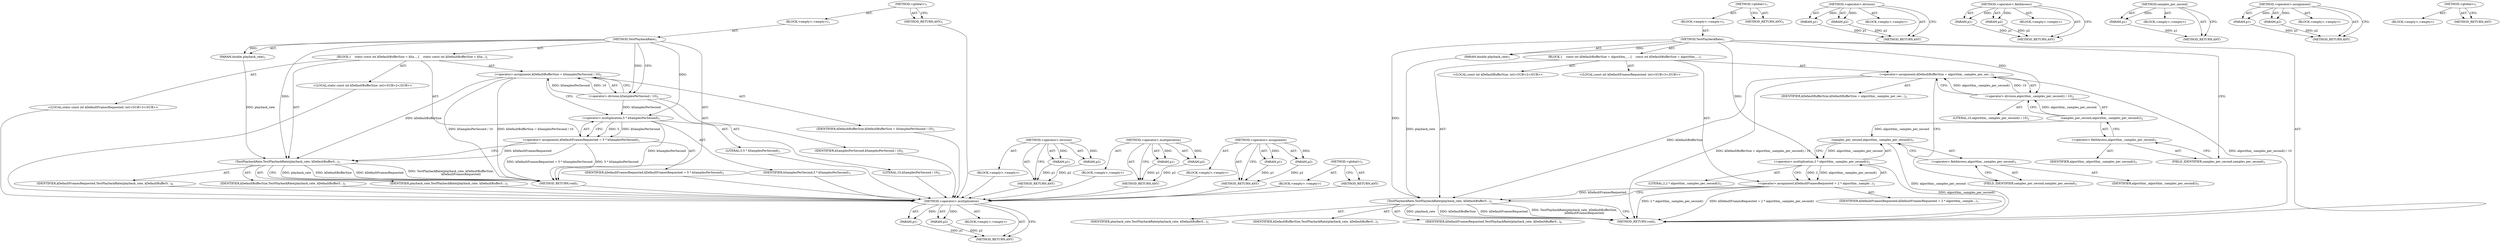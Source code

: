 digraph "&lt;global&gt;" {
vulnerable_6 [label=<(METHOD,&lt;global&gt;)<SUB>1</SUB>>];
vulnerable_7 [label=<(BLOCK,&lt;empty&gt;,&lt;empty&gt;)<SUB>1</SUB>>];
vulnerable_8 [label=<(METHOD,TestPlaybackRate)<SUB>1</SUB>>];
vulnerable_9 [label=<(PARAM,double playback_rate)<SUB>1</SUB>>];
vulnerable_10 [label=<(BLOCK,{
    static const int kDefaultBufferSize = kSa...,{
    static const int kDefaultBufferSize = kSa...)<SUB>1</SUB>>];
vulnerable_11 [label="<(LOCAL,static const int kDefaultBufferSize: int)<SUB>2</SUB>>"];
vulnerable_12 [label=<(&lt;operator&gt;.assignment,kDefaultBufferSize = kSamplesPerSecond / 10)<SUB>2</SUB>>];
vulnerable_13 [label=<(IDENTIFIER,kDefaultBufferSize,kDefaultBufferSize = kSamplesPerSecond / 10)<SUB>2</SUB>>];
vulnerable_14 [label=<(&lt;operator&gt;.division,kSamplesPerSecond / 10)<SUB>2</SUB>>];
vulnerable_15 [label=<(IDENTIFIER,kSamplesPerSecond,kSamplesPerSecond / 10)<SUB>2</SUB>>];
vulnerable_16 [label=<(LITERAL,10,kSamplesPerSecond / 10)<SUB>2</SUB>>];
vulnerable_17 [label="<(LOCAL,static const int kDefaultFramesRequested: int)<SUB>3</SUB>>"];
vulnerable_18 [label=<(&lt;operator&gt;.assignment,kDefaultFramesRequested = 5 * kSamplesPerSecond)<SUB>3</SUB>>];
vulnerable_19 [label=<(IDENTIFIER,kDefaultFramesRequested,kDefaultFramesRequested = 5 * kSamplesPerSecond)<SUB>3</SUB>>];
vulnerable_20 [label=<(&lt;operator&gt;.multiplication,5 * kSamplesPerSecond)<SUB>3</SUB>>];
vulnerable_21 [label=<(LITERAL,5,5 * kSamplesPerSecond)<SUB>3</SUB>>];
vulnerable_22 [label=<(IDENTIFIER,kSamplesPerSecond,5 * kSamplesPerSecond)<SUB>3</SUB>>];
vulnerable_23 [label=<(TestPlaybackRate,TestPlaybackRate(playback_rate, kDefaultBufferS...)<SUB>5</SUB>>];
vulnerable_24 [label=<(IDENTIFIER,playback_rate,TestPlaybackRate(playback_rate, kDefaultBufferS...)<SUB>5</SUB>>];
vulnerable_25 [label=<(IDENTIFIER,kDefaultBufferSize,TestPlaybackRate(playback_rate, kDefaultBufferS...)<SUB>5</SUB>>];
vulnerable_26 [label=<(IDENTIFIER,kDefaultFramesRequested,TestPlaybackRate(playback_rate, kDefaultBufferS...)<SUB>6</SUB>>];
vulnerable_27 [label=<(METHOD_RETURN,void)<SUB>1</SUB>>];
vulnerable_29 [label=<(METHOD_RETURN,ANY)<SUB>1</SUB>>];
vulnerable_51 [label=<(METHOD,&lt;operator&gt;.division)>];
vulnerable_52 [label=<(PARAM,p1)>];
vulnerable_53 [label=<(PARAM,p2)>];
vulnerable_54 [label=<(BLOCK,&lt;empty&gt;,&lt;empty&gt;)>];
vulnerable_55 [label=<(METHOD_RETURN,ANY)>];
vulnerable_56 [label=<(METHOD,&lt;operator&gt;.multiplication)>];
vulnerable_57 [label=<(PARAM,p1)>];
vulnerable_58 [label=<(PARAM,p2)>];
vulnerable_59 [label=<(BLOCK,&lt;empty&gt;,&lt;empty&gt;)>];
vulnerable_60 [label=<(METHOD_RETURN,ANY)>];
vulnerable_46 [label=<(METHOD,&lt;operator&gt;.assignment)>];
vulnerable_47 [label=<(PARAM,p1)>];
vulnerable_48 [label=<(PARAM,p2)>];
vulnerable_49 [label=<(BLOCK,&lt;empty&gt;,&lt;empty&gt;)>];
vulnerable_50 [label=<(METHOD_RETURN,ANY)>];
vulnerable_40 [label=<(METHOD,&lt;global&gt;)<SUB>1</SUB>>];
vulnerable_41 [label=<(BLOCK,&lt;empty&gt;,&lt;empty&gt;)>];
vulnerable_42 [label=<(METHOD_RETURN,ANY)>];
fixed_71 [label=<(METHOD,&lt;operator&gt;.multiplication)>];
fixed_72 [label=<(PARAM,p1)>];
fixed_73 [label=<(PARAM,p2)>];
fixed_74 [label=<(BLOCK,&lt;empty&gt;,&lt;empty&gt;)>];
fixed_75 [label=<(METHOD_RETURN,ANY)>];
fixed_6 [label=<(METHOD,&lt;global&gt;)<SUB>1</SUB>>];
fixed_7 [label=<(BLOCK,&lt;empty&gt;,&lt;empty&gt;)<SUB>1</SUB>>];
fixed_8 [label=<(METHOD,TestPlaybackRate)<SUB>1</SUB>>];
fixed_9 [label=<(PARAM,double playback_rate)<SUB>1</SUB>>];
fixed_10 [label=<(BLOCK,{
    const int kDefaultBufferSize = algorithm_...,{
    const int kDefaultBufferSize = algorithm_...)<SUB>1</SUB>>];
fixed_11 [label="<(LOCAL,const int kDefaultBufferSize: int)<SUB>2</SUB>>"];
fixed_12 [label=<(&lt;operator&gt;.assignment,kDefaultBufferSize = algorithm_.samples_per_sec...)<SUB>2</SUB>>];
fixed_13 [label=<(IDENTIFIER,kDefaultBufferSize,kDefaultBufferSize = algorithm_.samples_per_sec...)<SUB>2</SUB>>];
fixed_14 [label=<(&lt;operator&gt;.division,algorithm_.samples_per_second() / 10)<SUB>2</SUB>>];
fixed_15 [label=<(samples_per_second,algorithm_.samples_per_second())<SUB>2</SUB>>];
fixed_16 [label=<(&lt;operator&gt;.fieldAccess,algorithm_.samples_per_second)<SUB>2</SUB>>];
fixed_17 [label=<(IDENTIFIER,algorithm_,algorithm_.samples_per_second())<SUB>2</SUB>>];
fixed_18 [label=<(FIELD_IDENTIFIER,samples_per_second,samples_per_second)<SUB>2</SUB>>];
fixed_19 [label=<(LITERAL,10,algorithm_.samples_per_second() / 10)<SUB>2</SUB>>];
fixed_20 [label="<(LOCAL,const int kDefaultFramesRequested: int)<SUB>3</SUB>>"];
fixed_21 [label=<(&lt;operator&gt;.assignment,kDefaultFramesRequested = 2 * algorithm_.sample...)<SUB>3</SUB>>];
fixed_22 [label=<(IDENTIFIER,kDefaultFramesRequested,kDefaultFramesRequested = 2 * algorithm_.sample...)<SUB>3</SUB>>];
fixed_23 [label=<(&lt;operator&gt;.multiplication,2 * algorithm_.samples_per_second())<SUB>3</SUB>>];
fixed_24 [label=<(LITERAL,2,2 * algorithm_.samples_per_second())<SUB>3</SUB>>];
fixed_25 [label=<(samples_per_second,algorithm_.samples_per_second())<SUB>3</SUB>>];
fixed_26 [label=<(&lt;operator&gt;.fieldAccess,algorithm_.samples_per_second)<SUB>3</SUB>>];
fixed_27 [label=<(IDENTIFIER,algorithm_,algorithm_.samples_per_second())<SUB>3</SUB>>];
fixed_28 [label=<(FIELD_IDENTIFIER,samples_per_second,samples_per_second)<SUB>3</SUB>>];
fixed_29 [label=<(TestPlaybackRate,TestPlaybackRate(playback_rate, kDefaultBufferS...)<SUB>5</SUB>>];
fixed_30 [label=<(IDENTIFIER,playback_rate,TestPlaybackRate(playback_rate, kDefaultBufferS...)<SUB>5</SUB>>];
fixed_31 [label=<(IDENTIFIER,kDefaultBufferSize,TestPlaybackRate(playback_rate, kDefaultBufferS...)<SUB>5</SUB>>];
fixed_32 [label=<(IDENTIFIER,kDefaultFramesRequested,TestPlaybackRate(playback_rate, kDefaultBufferS...)<SUB>6</SUB>>];
fixed_33 [label=<(METHOD_RETURN,void)<SUB>1</SUB>>];
fixed_35 [label=<(METHOD_RETURN,ANY)<SUB>1</SUB>>];
fixed_57 [label=<(METHOD,&lt;operator&gt;.division)>];
fixed_58 [label=<(PARAM,p1)>];
fixed_59 [label=<(PARAM,p2)>];
fixed_60 [label=<(BLOCK,&lt;empty&gt;,&lt;empty&gt;)>];
fixed_61 [label=<(METHOD_RETURN,ANY)>];
fixed_66 [label=<(METHOD,&lt;operator&gt;.fieldAccess)>];
fixed_67 [label=<(PARAM,p1)>];
fixed_68 [label=<(PARAM,p2)>];
fixed_69 [label=<(BLOCK,&lt;empty&gt;,&lt;empty&gt;)>];
fixed_70 [label=<(METHOD_RETURN,ANY)>];
fixed_62 [label=<(METHOD,samples_per_second)>];
fixed_63 [label=<(PARAM,p1)>];
fixed_64 [label=<(BLOCK,&lt;empty&gt;,&lt;empty&gt;)>];
fixed_65 [label=<(METHOD_RETURN,ANY)>];
fixed_52 [label=<(METHOD,&lt;operator&gt;.assignment)>];
fixed_53 [label=<(PARAM,p1)>];
fixed_54 [label=<(PARAM,p2)>];
fixed_55 [label=<(BLOCK,&lt;empty&gt;,&lt;empty&gt;)>];
fixed_56 [label=<(METHOD_RETURN,ANY)>];
fixed_46 [label=<(METHOD,&lt;global&gt;)<SUB>1</SUB>>];
fixed_47 [label=<(BLOCK,&lt;empty&gt;,&lt;empty&gt;)>];
fixed_48 [label=<(METHOD_RETURN,ANY)>];
vulnerable_6 -> vulnerable_7  [key=0, label="AST: "];
vulnerable_6 -> vulnerable_29  [key=0, label="AST: "];
vulnerable_6 -> vulnerable_29  [key=1, label="CFG: "];
vulnerable_7 -> vulnerable_8  [key=0, label="AST: "];
vulnerable_8 -> vulnerable_9  [key=0, label="AST: "];
vulnerable_8 -> vulnerable_9  [key=1, label="DDG: "];
vulnerable_8 -> vulnerable_10  [key=0, label="AST: "];
vulnerable_8 -> vulnerable_27  [key=0, label="AST: "];
vulnerable_8 -> vulnerable_14  [key=0, label="CFG: "];
vulnerable_8 -> vulnerable_14  [key=1, label="DDG: "];
vulnerable_8 -> vulnerable_23  [key=0, label="DDG: "];
vulnerable_8 -> vulnerable_20  [key=0, label="DDG: "];
vulnerable_9 -> vulnerable_23  [key=0, label="DDG: playback_rate"];
vulnerable_10 -> vulnerable_11  [key=0, label="AST: "];
vulnerable_10 -> vulnerable_12  [key=0, label="AST: "];
vulnerable_10 -> vulnerable_17  [key=0, label="AST: "];
vulnerable_10 -> vulnerable_18  [key=0, label="AST: "];
vulnerable_10 -> vulnerable_23  [key=0, label="AST: "];
vulnerable_11 -> fixed_71  [key=0];
vulnerable_12 -> vulnerable_13  [key=0, label="AST: "];
vulnerable_12 -> vulnerable_14  [key=0, label="AST: "];
vulnerable_12 -> vulnerable_20  [key=0, label="CFG: "];
vulnerable_12 -> vulnerable_27  [key=0, label="DDG: kSamplesPerSecond / 10"];
vulnerable_12 -> vulnerable_27  [key=1, label="DDG: kDefaultBufferSize = kSamplesPerSecond / 10"];
vulnerable_12 -> vulnerable_23  [key=0, label="DDG: kDefaultBufferSize"];
vulnerable_13 -> fixed_71  [key=0];
vulnerable_14 -> vulnerable_15  [key=0, label="AST: "];
vulnerable_14 -> vulnerable_16  [key=0, label="AST: "];
vulnerable_14 -> vulnerable_12  [key=0, label="CFG: "];
vulnerable_14 -> vulnerable_12  [key=1, label="DDG: kSamplesPerSecond"];
vulnerable_14 -> vulnerable_12  [key=2, label="DDG: 10"];
vulnerable_14 -> vulnerable_20  [key=0, label="DDG: kSamplesPerSecond"];
vulnerable_15 -> fixed_71  [key=0];
vulnerable_16 -> fixed_71  [key=0];
vulnerable_17 -> fixed_71  [key=0];
vulnerable_18 -> vulnerable_19  [key=0, label="AST: "];
vulnerable_18 -> vulnerable_20  [key=0, label="AST: "];
vulnerable_18 -> vulnerable_23  [key=0, label="CFG: "];
vulnerable_18 -> vulnerable_23  [key=1, label="DDG: kDefaultFramesRequested"];
vulnerable_18 -> vulnerable_27  [key=0, label="DDG: 5 * kSamplesPerSecond"];
vulnerable_18 -> vulnerable_27  [key=1, label="DDG: kDefaultFramesRequested = 5 * kSamplesPerSecond"];
vulnerable_19 -> fixed_71  [key=0];
vulnerable_20 -> vulnerable_21  [key=0, label="AST: "];
vulnerable_20 -> vulnerable_22  [key=0, label="AST: "];
vulnerable_20 -> vulnerable_18  [key=0, label="CFG: "];
vulnerable_20 -> vulnerable_18  [key=1, label="DDG: 5"];
vulnerable_20 -> vulnerable_18  [key=2, label="DDG: kSamplesPerSecond"];
vulnerable_20 -> vulnerable_27  [key=0, label="DDG: kSamplesPerSecond"];
vulnerable_21 -> fixed_71  [key=0];
vulnerable_22 -> fixed_71  [key=0];
vulnerable_23 -> vulnerable_24  [key=0, label="AST: "];
vulnerable_23 -> vulnerable_25  [key=0, label="AST: "];
vulnerable_23 -> vulnerable_26  [key=0, label="AST: "];
vulnerable_23 -> vulnerable_27  [key=0, label="CFG: "];
vulnerable_23 -> vulnerable_27  [key=1, label="DDG: playback_rate"];
vulnerable_23 -> vulnerable_27  [key=2, label="DDG: kDefaultBufferSize"];
vulnerable_23 -> vulnerable_27  [key=3, label="DDG: kDefaultFramesRequested"];
vulnerable_23 -> vulnerable_27  [key=4, label="DDG: TestPlaybackRate(playback_rate, kDefaultBufferSize,
                      kDefaultFramesRequested)"];
vulnerable_24 -> fixed_71  [key=0];
vulnerable_25 -> fixed_71  [key=0];
vulnerable_26 -> fixed_71  [key=0];
vulnerable_27 -> fixed_71  [key=0];
vulnerable_29 -> fixed_71  [key=0];
vulnerable_51 -> vulnerable_52  [key=0, label="AST: "];
vulnerable_51 -> vulnerable_52  [key=1, label="DDG: "];
vulnerable_51 -> vulnerable_54  [key=0, label="AST: "];
vulnerable_51 -> vulnerable_53  [key=0, label="AST: "];
vulnerable_51 -> vulnerable_53  [key=1, label="DDG: "];
vulnerable_51 -> vulnerable_55  [key=0, label="AST: "];
vulnerable_51 -> vulnerable_55  [key=1, label="CFG: "];
vulnerable_52 -> vulnerable_55  [key=0, label="DDG: p1"];
vulnerable_53 -> vulnerable_55  [key=0, label="DDG: p2"];
vulnerable_54 -> fixed_71  [key=0];
vulnerable_55 -> fixed_71  [key=0];
vulnerable_56 -> vulnerable_57  [key=0, label="AST: "];
vulnerable_56 -> vulnerable_57  [key=1, label="DDG: "];
vulnerable_56 -> vulnerable_59  [key=0, label="AST: "];
vulnerable_56 -> vulnerable_58  [key=0, label="AST: "];
vulnerable_56 -> vulnerable_58  [key=1, label="DDG: "];
vulnerable_56 -> vulnerable_60  [key=0, label="AST: "];
vulnerable_56 -> vulnerable_60  [key=1, label="CFG: "];
vulnerable_57 -> vulnerable_60  [key=0, label="DDG: p1"];
vulnerable_58 -> vulnerable_60  [key=0, label="DDG: p2"];
vulnerable_59 -> fixed_71  [key=0];
vulnerable_60 -> fixed_71  [key=0];
vulnerable_46 -> vulnerable_47  [key=0, label="AST: "];
vulnerable_46 -> vulnerable_47  [key=1, label="DDG: "];
vulnerable_46 -> vulnerable_49  [key=0, label="AST: "];
vulnerable_46 -> vulnerable_48  [key=0, label="AST: "];
vulnerable_46 -> vulnerable_48  [key=1, label="DDG: "];
vulnerable_46 -> vulnerable_50  [key=0, label="AST: "];
vulnerable_46 -> vulnerable_50  [key=1, label="CFG: "];
vulnerable_47 -> vulnerable_50  [key=0, label="DDG: p1"];
vulnerable_48 -> vulnerable_50  [key=0, label="DDG: p2"];
vulnerable_49 -> fixed_71  [key=0];
vulnerable_50 -> fixed_71  [key=0];
vulnerable_40 -> vulnerable_41  [key=0, label="AST: "];
vulnerable_40 -> vulnerable_42  [key=0, label="AST: "];
vulnerable_40 -> vulnerable_42  [key=1, label="CFG: "];
vulnerable_41 -> fixed_71  [key=0];
vulnerable_42 -> fixed_71  [key=0];
fixed_71 -> fixed_72  [key=0, label="AST: "];
fixed_71 -> fixed_72  [key=1, label="DDG: "];
fixed_71 -> fixed_74  [key=0, label="AST: "];
fixed_71 -> fixed_73  [key=0, label="AST: "];
fixed_71 -> fixed_73  [key=1, label="DDG: "];
fixed_71 -> fixed_75  [key=0, label="AST: "];
fixed_71 -> fixed_75  [key=1, label="CFG: "];
fixed_72 -> fixed_75  [key=0, label="DDG: p1"];
fixed_73 -> fixed_75  [key=0, label="DDG: p2"];
fixed_6 -> fixed_7  [key=0, label="AST: "];
fixed_6 -> fixed_35  [key=0, label="AST: "];
fixed_6 -> fixed_35  [key=1, label="CFG: "];
fixed_7 -> fixed_8  [key=0, label="AST: "];
fixed_8 -> fixed_9  [key=0, label="AST: "];
fixed_8 -> fixed_9  [key=1, label="DDG: "];
fixed_8 -> fixed_10  [key=0, label="AST: "];
fixed_8 -> fixed_33  [key=0, label="AST: "];
fixed_8 -> fixed_18  [key=0, label="CFG: "];
fixed_8 -> fixed_29  [key=0, label="DDG: "];
fixed_8 -> fixed_14  [key=0, label="DDG: "];
fixed_8 -> fixed_23  [key=0, label="DDG: "];
fixed_9 -> fixed_29  [key=0, label="DDG: playback_rate"];
fixed_10 -> fixed_11  [key=0, label="AST: "];
fixed_10 -> fixed_12  [key=0, label="AST: "];
fixed_10 -> fixed_20  [key=0, label="AST: "];
fixed_10 -> fixed_21  [key=0, label="AST: "];
fixed_10 -> fixed_29  [key=0, label="AST: "];
fixed_12 -> fixed_13  [key=0, label="AST: "];
fixed_12 -> fixed_14  [key=0, label="AST: "];
fixed_12 -> fixed_28  [key=0, label="CFG: "];
fixed_12 -> fixed_33  [key=0, label="DDG: algorithm_.samples_per_second() / 10"];
fixed_12 -> fixed_33  [key=1, label="DDG: kDefaultBufferSize = algorithm_.samples_per_second() / 10"];
fixed_12 -> fixed_29  [key=0, label="DDG: kDefaultBufferSize"];
fixed_14 -> fixed_15  [key=0, label="AST: "];
fixed_14 -> fixed_19  [key=0, label="AST: "];
fixed_14 -> fixed_12  [key=0, label="CFG: "];
fixed_14 -> fixed_12  [key=1, label="DDG: algorithm_.samples_per_second()"];
fixed_14 -> fixed_12  [key=2, label="DDG: 10"];
fixed_15 -> fixed_16  [key=0, label="AST: "];
fixed_15 -> fixed_14  [key=0, label="CFG: "];
fixed_15 -> fixed_14  [key=1, label="DDG: algorithm_.samples_per_second"];
fixed_15 -> fixed_25  [key=0, label="DDG: algorithm_.samples_per_second"];
fixed_16 -> fixed_17  [key=0, label="AST: "];
fixed_16 -> fixed_18  [key=0, label="AST: "];
fixed_16 -> fixed_15  [key=0, label="CFG: "];
fixed_18 -> fixed_16  [key=0, label="CFG: "];
fixed_21 -> fixed_22  [key=0, label="AST: "];
fixed_21 -> fixed_23  [key=0, label="AST: "];
fixed_21 -> fixed_29  [key=0, label="CFG: "];
fixed_21 -> fixed_29  [key=1, label="DDG: kDefaultFramesRequested"];
fixed_21 -> fixed_33  [key=0, label="DDG: 2 * algorithm_.samples_per_second()"];
fixed_21 -> fixed_33  [key=1, label="DDG: kDefaultFramesRequested = 2 * algorithm_.samples_per_second()"];
fixed_23 -> fixed_24  [key=0, label="AST: "];
fixed_23 -> fixed_25  [key=0, label="AST: "];
fixed_23 -> fixed_21  [key=0, label="CFG: "];
fixed_23 -> fixed_21  [key=1, label="DDG: 2"];
fixed_23 -> fixed_21  [key=2, label="DDG: algorithm_.samples_per_second()"];
fixed_23 -> fixed_33  [key=0, label="DDG: algorithm_.samples_per_second()"];
fixed_25 -> fixed_26  [key=0, label="AST: "];
fixed_25 -> fixed_23  [key=0, label="CFG: "];
fixed_25 -> fixed_23  [key=1, label="DDG: algorithm_.samples_per_second"];
fixed_25 -> fixed_33  [key=0, label="DDG: algorithm_.samples_per_second"];
fixed_26 -> fixed_27  [key=0, label="AST: "];
fixed_26 -> fixed_28  [key=0, label="AST: "];
fixed_26 -> fixed_25  [key=0, label="CFG: "];
fixed_28 -> fixed_26  [key=0, label="CFG: "];
fixed_29 -> fixed_30  [key=0, label="AST: "];
fixed_29 -> fixed_31  [key=0, label="AST: "];
fixed_29 -> fixed_32  [key=0, label="AST: "];
fixed_29 -> fixed_33  [key=0, label="CFG: "];
fixed_29 -> fixed_33  [key=1, label="DDG: playback_rate"];
fixed_29 -> fixed_33  [key=2, label="DDG: kDefaultBufferSize"];
fixed_29 -> fixed_33  [key=3, label="DDG: kDefaultFramesRequested"];
fixed_29 -> fixed_33  [key=4, label="DDG: TestPlaybackRate(playback_rate, kDefaultBufferSize,
                      kDefaultFramesRequested)"];
fixed_57 -> fixed_58  [key=0, label="AST: "];
fixed_57 -> fixed_58  [key=1, label="DDG: "];
fixed_57 -> fixed_60  [key=0, label="AST: "];
fixed_57 -> fixed_59  [key=0, label="AST: "];
fixed_57 -> fixed_59  [key=1, label="DDG: "];
fixed_57 -> fixed_61  [key=0, label="AST: "];
fixed_57 -> fixed_61  [key=1, label="CFG: "];
fixed_58 -> fixed_61  [key=0, label="DDG: p1"];
fixed_59 -> fixed_61  [key=0, label="DDG: p2"];
fixed_66 -> fixed_67  [key=0, label="AST: "];
fixed_66 -> fixed_67  [key=1, label="DDG: "];
fixed_66 -> fixed_69  [key=0, label="AST: "];
fixed_66 -> fixed_68  [key=0, label="AST: "];
fixed_66 -> fixed_68  [key=1, label="DDG: "];
fixed_66 -> fixed_70  [key=0, label="AST: "];
fixed_66 -> fixed_70  [key=1, label="CFG: "];
fixed_67 -> fixed_70  [key=0, label="DDG: p1"];
fixed_68 -> fixed_70  [key=0, label="DDG: p2"];
fixed_62 -> fixed_63  [key=0, label="AST: "];
fixed_62 -> fixed_63  [key=1, label="DDG: "];
fixed_62 -> fixed_64  [key=0, label="AST: "];
fixed_62 -> fixed_65  [key=0, label="AST: "];
fixed_62 -> fixed_65  [key=1, label="CFG: "];
fixed_63 -> fixed_65  [key=0, label="DDG: p1"];
fixed_52 -> fixed_53  [key=0, label="AST: "];
fixed_52 -> fixed_53  [key=1, label="DDG: "];
fixed_52 -> fixed_55  [key=0, label="AST: "];
fixed_52 -> fixed_54  [key=0, label="AST: "];
fixed_52 -> fixed_54  [key=1, label="DDG: "];
fixed_52 -> fixed_56  [key=0, label="AST: "];
fixed_52 -> fixed_56  [key=1, label="CFG: "];
fixed_53 -> fixed_56  [key=0, label="DDG: p1"];
fixed_54 -> fixed_56  [key=0, label="DDG: p2"];
fixed_46 -> fixed_47  [key=0, label="AST: "];
fixed_46 -> fixed_48  [key=0, label="AST: "];
fixed_46 -> fixed_48  [key=1, label="CFG: "];
}
